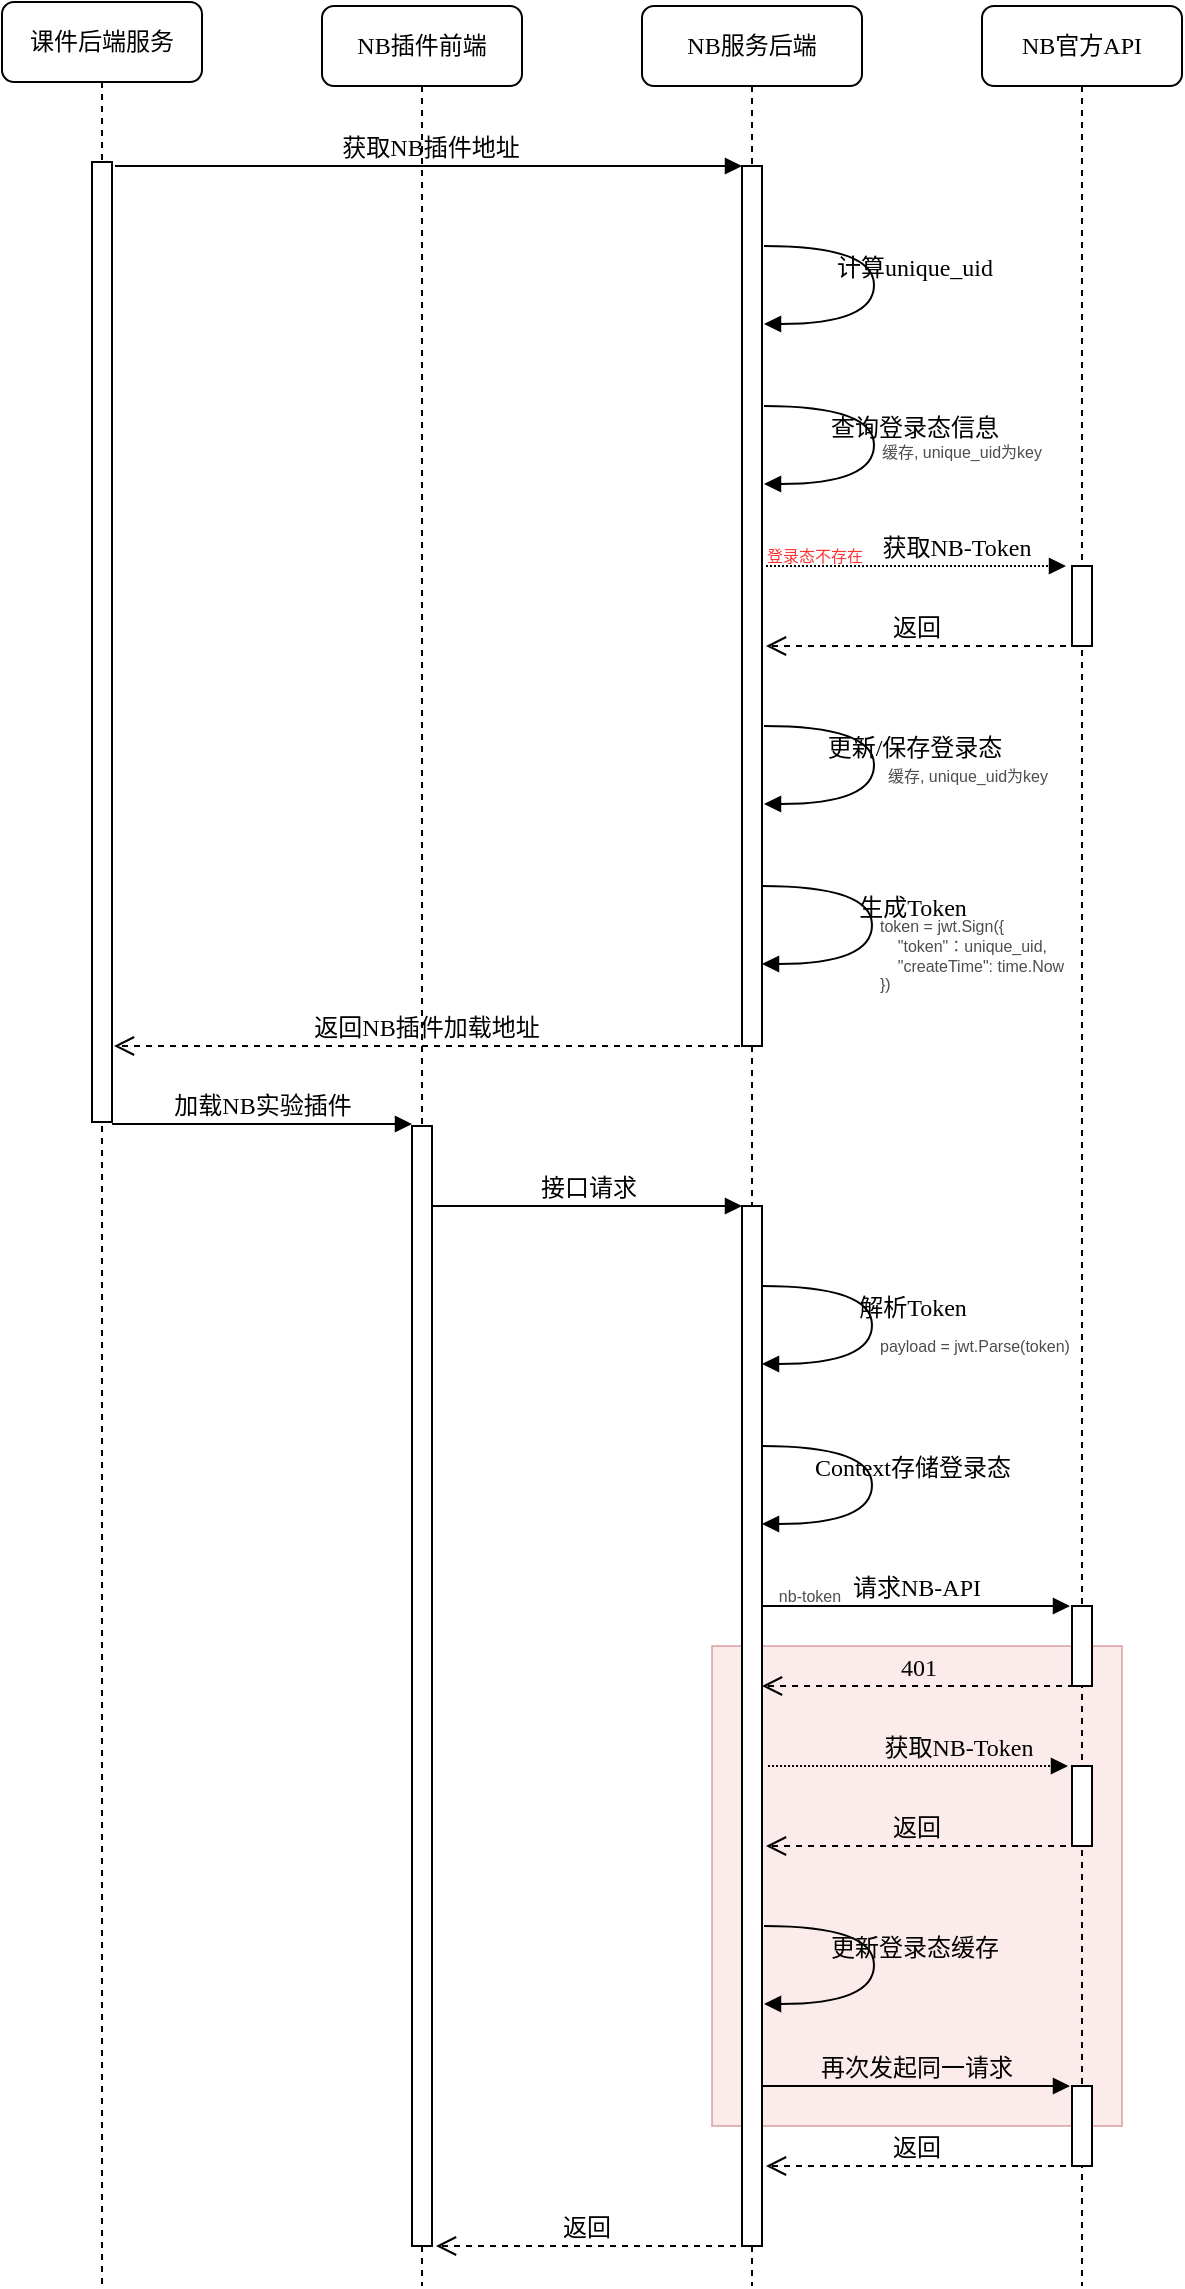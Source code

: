 <mxfile version="24.7.7">
  <diagram name="第 1 页" id="R11ki24l0IiZ1_yi1Dwo">
    <mxGraphModel dx="778" dy="459" grid="1" gridSize="10" guides="1" tooltips="1" connect="1" arrows="1" fold="1" page="1" pageScale="1" pageWidth="827" pageHeight="1169" math="0" shadow="0">
      <root>
        <mxCell id="0" />
        <mxCell id="1" parent="0" />
        <mxCell id="tGxa9McU4CZV0gH0aVvl-136" value="" style="rounded=0;whiteSpace=wrap;html=1;fillColor=#f8cecc;strokeColor=#b85450;opacity=40;" vertex="1" parent="1">
          <mxGeometry x="755" y="900" width="205" height="240" as="geometry" />
        </mxCell>
        <mxCell id="tGxa9McU4CZV0gH0aVvl-40" value="课件后端服务" style="shape=umlLifeline;perimeter=lifelinePerimeter;whiteSpace=wrap;html=1;container=1;collapsible=0;recursiveResize=0;outlineConnect=0;rounded=1;shadow=0;comic=0;labelBackgroundColor=none;strokeWidth=1;fontFamily=Verdana;fontSize=12;align=center;" vertex="1" parent="1">
          <mxGeometry x="400" y="78" width="100" height="1142" as="geometry" />
        </mxCell>
        <mxCell id="tGxa9McU4CZV0gH0aVvl-41" value="" style="html=1;points=[];perimeter=orthogonalPerimeter;rounded=0;shadow=0;comic=0;labelBackgroundColor=none;strokeWidth=1;fontFamily=Verdana;fontSize=12;align=center;" vertex="1" parent="tGxa9McU4CZV0gH0aVvl-40">
          <mxGeometry x="45" y="80" width="10" height="480" as="geometry" />
        </mxCell>
        <mxCell id="tGxa9McU4CZV0gH0aVvl-43" value="NB插件前端" style="shape=umlLifeline;perimeter=lifelinePerimeter;whiteSpace=wrap;html=1;container=1;collapsible=0;recursiveResize=0;outlineConnect=0;rounded=1;shadow=0;comic=0;labelBackgroundColor=none;strokeWidth=1;fontFamily=Verdana;fontSize=12;align=center;" vertex="1" parent="1">
          <mxGeometry x="560" y="80" width="100" height="1140" as="geometry" />
        </mxCell>
        <mxCell id="tGxa9McU4CZV0gH0aVvl-122" value="" style="html=1;points=[];perimeter=orthogonalPerimeter;rounded=0;shadow=0;comic=0;labelBackgroundColor=none;strokeWidth=1;fontFamily=Verdana;fontSize=12;align=center;" vertex="1" parent="tGxa9McU4CZV0gH0aVvl-43">
          <mxGeometry x="45" y="560" width="10" height="560" as="geometry" />
        </mxCell>
        <mxCell id="tGxa9McU4CZV0gH0aVvl-52" value="NB服务后端" style="shape=umlLifeline;perimeter=lifelinePerimeter;whiteSpace=wrap;html=1;container=1;collapsible=0;recursiveResize=0;outlineConnect=0;rounded=1;shadow=0;comic=0;labelBackgroundColor=none;strokeWidth=1;fontFamily=Verdana;fontSize=12;align=center;" vertex="1" parent="1">
          <mxGeometry x="720" y="80" width="110" height="1140" as="geometry" />
        </mxCell>
        <mxCell id="tGxa9McU4CZV0gH0aVvl-53" value="" style="html=1;points=[];perimeter=orthogonalPerimeter;rounded=0;shadow=0;comic=0;labelBackgroundColor=none;strokeWidth=1;fontFamily=Verdana;fontSize=12;align=center;" vertex="1" parent="tGxa9McU4CZV0gH0aVvl-52">
          <mxGeometry x="50" y="80" width="10" height="440" as="geometry" />
        </mxCell>
        <mxCell id="tGxa9McU4CZV0gH0aVvl-54" value="" style="html=1;points=[];perimeter=orthogonalPerimeter;rounded=0;shadow=0;comic=0;labelBackgroundColor=none;strokeWidth=1;fontFamily=Verdana;fontSize=12;align=center;" vertex="1" parent="tGxa9McU4CZV0gH0aVvl-52">
          <mxGeometry x="50" y="600" width="10" height="520" as="geometry" />
        </mxCell>
        <mxCell id="tGxa9McU4CZV0gH0aVvl-117" value="登录态不存在" style="text;html=1;align=center;verticalAlign=middle;whiteSpace=wrap;rounded=0;fontSize=8;fontColor=#FF3333;" vertex="1" parent="tGxa9McU4CZV0gH0aVvl-52">
          <mxGeometry x="60" y="270" width="53" height="10" as="geometry" />
        </mxCell>
        <mxCell id="tGxa9McU4CZV0gH0aVvl-127" value="nb-token" style="text;html=1;align=center;verticalAlign=middle;whiteSpace=wrap;rounded=0;fontSize=8;fontColor=#4D4D4D;" vertex="1" parent="tGxa9McU4CZV0gH0aVvl-52">
          <mxGeometry x="59" y="790" width="50" height="10" as="geometry" />
        </mxCell>
        <mxCell id="tGxa9McU4CZV0gH0aVvl-58" value="NB官方API" style="shape=umlLifeline;perimeter=lifelinePerimeter;whiteSpace=wrap;html=1;container=1;collapsible=0;recursiveResize=0;outlineConnect=0;rounded=1;shadow=0;comic=0;labelBackgroundColor=none;strokeWidth=1;fontFamily=Verdana;fontSize=12;align=center;" vertex="1" parent="1">
          <mxGeometry x="890" y="80" width="100" height="1140" as="geometry" />
        </mxCell>
        <mxCell id="tGxa9McU4CZV0gH0aVvl-59" value="" style="html=1;points=[];perimeter=orthogonalPerimeter;rounded=0;shadow=0;comic=0;labelBackgroundColor=none;strokeWidth=1;fontFamily=Verdana;fontSize=12;align=center;" vertex="1" parent="tGxa9McU4CZV0gH0aVvl-58">
          <mxGeometry x="45" y="280" width="10" height="40" as="geometry" />
        </mxCell>
        <mxCell id="tGxa9McU4CZV0gH0aVvl-61" value="请求NB-API" style="html=1;verticalAlign=bottom;endArrow=block;entryX=0;entryY=0;labelBackgroundColor=none;fontFamily=Verdana;fontSize=12;edgeStyle=elbowEdgeStyle;elbow=vertical;" edge="1" parent="tGxa9McU4CZV0gH0aVvl-58">
          <mxGeometry relative="1" as="geometry">
            <mxPoint x="-110" y="800" as="sourcePoint" />
            <mxPoint x="44" y="800" as="targetPoint" />
          </mxGeometry>
        </mxCell>
        <mxCell id="tGxa9McU4CZV0gH0aVvl-62" value="401" style="html=1;verticalAlign=bottom;endArrow=open;dashed=1;endSize=8;labelBackgroundColor=none;fontFamily=Verdana;fontSize=12;edgeStyle=elbowEdgeStyle;elbow=vertical;" edge="1" parent="tGxa9McU4CZV0gH0aVvl-58">
          <mxGeometry x="-0.003" relative="1" as="geometry">
            <mxPoint x="-110" y="840" as="targetPoint" />
            <Array as="points" />
            <mxPoint x="46" y="840" as="sourcePoint" />
            <mxPoint as="offset" />
          </mxGeometry>
        </mxCell>
        <mxCell id="tGxa9McU4CZV0gH0aVvl-63" value="" style="html=1;points=[];perimeter=orthogonalPerimeter;rounded=0;shadow=0;comic=0;labelBackgroundColor=none;strokeWidth=1;fontFamily=Verdana;fontSize=12;align=center;" vertex="1" parent="tGxa9McU4CZV0gH0aVvl-58">
          <mxGeometry x="45" y="800" width="10" height="40" as="geometry" />
        </mxCell>
        <mxCell id="tGxa9McU4CZV0gH0aVvl-120" value="缓存, unique_uid为key" style="text;html=1;align=center;verticalAlign=middle;whiteSpace=wrap;rounded=0;fontSize=8;fontColor=#4D4D4D;" vertex="1" parent="tGxa9McU4CZV0gH0aVvl-58">
          <mxGeometry x="-50" y="380" width="86" height="10" as="geometry" />
        </mxCell>
        <mxCell id="tGxa9McU4CZV0gH0aVvl-128" value="" style="html=1;points=[];perimeter=orthogonalPerimeter;rounded=0;shadow=0;comic=0;labelBackgroundColor=none;strokeWidth=1;fontFamily=Verdana;fontSize=12;align=center;" vertex="1" parent="tGxa9McU4CZV0gH0aVvl-58">
          <mxGeometry x="45" y="880" width="10" height="40" as="geometry" />
        </mxCell>
        <mxCell id="tGxa9McU4CZV0gH0aVvl-129" value="获取NB-Token" style="html=1;verticalAlign=bottom;endArrow=block;labelBackgroundColor=none;fontFamily=Verdana;fontSize=12;edgeStyle=elbowEdgeStyle;elbow=vertical;dashed=1;dashPattern=1 1;" edge="1" parent="tGxa9McU4CZV0gH0aVvl-58">
          <mxGeometry x="0.267" relative="1" as="geometry">
            <mxPoint x="-107" y="880" as="sourcePoint" />
            <Array as="points">
              <mxPoint x="-52" y="880" />
              <mxPoint x="-42" y="940" />
              <mxPoint x="-2" y="950" />
              <mxPoint x="-22" y="910" />
              <mxPoint x="-102" y="800" />
            </Array>
            <mxPoint x="43" y="880" as="targetPoint" />
            <mxPoint as="offset" />
          </mxGeometry>
        </mxCell>
        <mxCell id="tGxa9McU4CZV0gH0aVvl-130" value="返回" style="html=1;verticalAlign=bottom;endArrow=open;dashed=1;endSize=8;labelBackgroundColor=none;fontFamily=Verdana;fontSize=12;edgeStyle=elbowEdgeStyle;elbow=vertical;" edge="1" parent="tGxa9McU4CZV0gH0aVvl-58">
          <mxGeometry x="0.003" relative="1" as="geometry">
            <mxPoint x="-108" y="920" as="targetPoint" />
            <Array as="points" />
            <mxPoint x="42" y="920" as="sourcePoint" />
            <mxPoint as="offset" />
          </mxGeometry>
        </mxCell>
        <mxCell id="tGxa9McU4CZV0gH0aVvl-133" value="" style="html=1;points=[];perimeter=orthogonalPerimeter;rounded=0;shadow=0;comic=0;labelBackgroundColor=none;strokeWidth=1;fontFamily=Verdana;fontSize=12;align=center;" vertex="1" parent="tGxa9McU4CZV0gH0aVvl-58">
          <mxGeometry x="45" y="1040" width="10" height="40" as="geometry" />
        </mxCell>
        <mxCell id="tGxa9McU4CZV0gH0aVvl-134" value="返回" style="html=1;verticalAlign=bottom;endArrow=open;dashed=1;endSize=8;labelBackgroundColor=none;fontFamily=Verdana;fontSize=12;edgeStyle=elbowEdgeStyle;elbow=vertical;" edge="1" parent="tGxa9McU4CZV0gH0aVvl-58">
          <mxGeometry x="0.003" relative="1" as="geometry">
            <mxPoint x="-108" y="1080" as="targetPoint" />
            <Array as="points" />
            <mxPoint x="42" y="1080" as="sourcePoint" />
            <mxPoint as="offset" />
          </mxGeometry>
        </mxCell>
        <mxCell id="tGxa9McU4CZV0gH0aVvl-67" value="计算unique_uid" style="html=1;verticalAlign=bottom;endArrow=block;labelBackgroundColor=none;fontFamily=Verdana;fontSize=12;elbow=vertical;edgeStyle=orthogonalEdgeStyle;curved=1;exitX=1.038;exitY=0.345;exitPerimeter=0;entryX=1.027;entryY=0.831;entryDx=0;entryDy=0;entryPerimeter=0;" edge="1" parent="1">
          <mxGeometry x="0.007" y="20" relative="1" as="geometry">
            <mxPoint x="781" y="200" as="sourcePoint" />
            <mxPoint x="781" y="239" as="targetPoint" />
            <Array as="points">
              <mxPoint x="836" y="200" />
              <mxPoint x="836" y="239" />
            </Array>
            <mxPoint as="offset" />
          </mxGeometry>
        </mxCell>
        <mxCell id="tGxa9McU4CZV0gH0aVvl-68" value="获取NB-Token" style="html=1;verticalAlign=bottom;endArrow=block;labelBackgroundColor=none;fontFamily=Verdana;fontSize=12;edgeStyle=elbowEdgeStyle;elbow=vertical;dashed=1;dashPattern=1 1;" edge="1" parent="1">
          <mxGeometry x="0.267" relative="1" as="geometry">
            <mxPoint x="782" y="360" as="sourcePoint" />
            <Array as="points">
              <mxPoint x="837" y="360" />
              <mxPoint x="847" y="420" />
              <mxPoint x="887" y="430" />
              <mxPoint x="867" y="390" />
              <mxPoint x="787" y="280" />
            </Array>
            <mxPoint x="932" y="360" as="targetPoint" />
            <mxPoint as="offset" />
          </mxGeometry>
        </mxCell>
        <mxCell id="tGxa9McU4CZV0gH0aVvl-69" value="返回" style="html=1;verticalAlign=bottom;endArrow=open;dashed=1;endSize=8;labelBackgroundColor=none;fontFamily=Verdana;fontSize=12;edgeStyle=elbowEdgeStyle;elbow=vertical;" edge="1" parent="1">
          <mxGeometry x="0.003" relative="1" as="geometry">
            <mxPoint x="782" y="400.0" as="targetPoint" />
            <Array as="points" />
            <mxPoint x="932" y="400.0" as="sourcePoint" />
            <mxPoint as="offset" />
          </mxGeometry>
        </mxCell>
        <mxCell id="tGxa9McU4CZV0gH0aVvl-70" value="更新/保存登录态" style="html=1;verticalAlign=bottom;endArrow=block;labelBackgroundColor=none;fontFamily=Verdana;fontSize=12;elbow=vertical;edgeStyle=orthogonalEdgeStyle;curved=1;exitX=1.038;exitY=0.345;exitPerimeter=0;entryX=1.027;entryY=0.831;entryDx=0;entryDy=0;entryPerimeter=0;" edge="1" parent="1">
          <mxGeometry x="0.007" y="20" relative="1" as="geometry">
            <mxPoint x="781" y="440" as="sourcePoint" />
            <mxPoint x="781" y="479" as="targetPoint" />
            <Array as="points">
              <mxPoint x="836" y="440" />
              <mxPoint x="836" y="479" />
            </Array>
            <mxPoint as="offset" />
          </mxGeometry>
        </mxCell>
        <mxCell id="tGxa9McU4CZV0gH0aVvl-71" value="返回NB插件加载地址" style="html=1;verticalAlign=bottom;endArrow=open;dashed=1;endSize=8;labelBackgroundColor=none;fontFamily=Verdana;fontSize=12;edgeStyle=elbowEdgeStyle;elbow=vertical;" edge="1" parent="1">
          <mxGeometry x="0.003" relative="1" as="geometry">
            <mxPoint x="456" y="600" as="targetPoint" />
            <Array as="points" />
            <mxPoint x="769" y="600" as="sourcePoint" />
            <mxPoint as="offset" />
          </mxGeometry>
        </mxCell>
        <mxCell id="tGxa9McU4CZV0gH0aVvl-76" value="接口请求" style="html=1;verticalAlign=bottom;endArrow=block;entryX=0;entryY=0;labelBackgroundColor=none;fontFamily=Verdana;fontSize=12;edgeStyle=elbowEdgeStyle;elbow=vertical;" edge="1" parent="1">
          <mxGeometry relative="1" as="geometry">
            <mxPoint x="615" y="680" as="sourcePoint" />
            <mxPoint x="770" y="680" as="targetPoint" />
          </mxGeometry>
        </mxCell>
        <mxCell id="tGxa9McU4CZV0gH0aVvl-44" value="获取NB插件地址" style="html=1;verticalAlign=bottom;endArrow=block;labelBackgroundColor=none;fontFamily=Verdana;fontSize=12;edgeStyle=elbowEdgeStyle;elbow=vertical;" edge="1" parent="1">
          <mxGeometry x="0.002" relative="1" as="geometry">
            <mxPoint x="456.5" y="160" as="sourcePoint" />
            <mxPoint x="770" y="160" as="targetPoint" />
            <mxPoint as="offset" />
          </mxGeometry>
        </mxCell>
        <mxCell id="tGxa9McU4CZV0gH0aVvl-116" value="查询登录态信息" style="html=1;verticalAlign=bottom;endArrow=block;labelBackgroundColor=none;fontFamily=Verdana;fontSize=12;elbow=vertical;edgeStyle=orthogonalEdgeStyle;curved=1;exitX=1.038;exitY=0.345;exitPerimeter=0;entryX=1.027;entryY=0.831;entryDx=0;entryDy=0;entryPerimeter=0;" edge="1" parent="1">
          <mxGeometry x="0.007" y="20" relative="1" as="geometry">
            <mxPoint x="781" y="280" as="sourcePoint" />
            <mxPoint x="781" y="319" as="targetPoint" />
            <Array as="points">
              <mxPoint x="836" y="280" />
              <mxPoint x="836" y="319" />
            </Array>
            <mxPoint as="offset" />
          </mxGeometry>
        </mxCell>
        <mxCell id="tGxa9McU4CZV0gH0aVvl-118" value="生成Token" style="html=1;verticalAlign=bottom;endArrow=block;labelBackgroundColor=none;fontFamily=Verdana;fontSize=12;elbow=vertical;edgeStyle=orthogonalEdgeStyle;curved=1;exitX=1.038;exitY=0.345;exitPerimeter=0;entryX=1.027;entryY=0.831;entryDx=0;entryDy=0;entryPerimeter=0;" edge="1" parent="1">
          <mxGeometry x="0.007" y="20" relative="1" as="geometry">
            <mxPoint x="780" y="520" as="sourcePoint" />
            <mxPoint x="780" y="559" as="targetPoint" />
            <Array as="points">
              <mxPoint x="835" y="520" />
              <mxPoint x="835" y="559" />
            </Array>
            <mxPoint as="offset" />
          </mxGeometry>
        </mxCell>
        <mxCell id="tGxa9McU4CZV0gH0aVvl-119" value="缓存, unique_uid为key" style="text;html=1;align=center;verticalAlign=middle;whiteSpace=wrap;rounded=0;fontSize=8;fontColor=#4D4D4D;" vertex="1" parent="1">
          <mxGeometry x="837" y="298" width="86" height="10" as="geometry" />
        </mxCell>
        <mxCell id="tGxa9McU4CZV0gH0aVvl-121" value="token = jwt.Sign({&lt;div&gt;&amp;nbsp; &amp;nbsp; &quot;token&quot;：unique_uid,&lt;/div&gt;&lt;div&gt;&amp;nbsp; &amp;nbsp; &quot;createTime&quot;: time.Now&lt;/div&gt;&lt;div&gt;})&lt;/div&gt;" style="text;html=1;align=left;verticalAlign=middle;whiteSpace=wrap;rounded=0;fontSize=8;fontColor=#4D4D4D;" vertex="1" parent="1">
          <mxGeometry x="837" y="540" width="103" height="30" as="geometry" />
        </mxCell>
        <mxCell id="tGxa9McU4CZV0gH0aVvl-123" value="加载NB实验插件" style="html=1;verticalAlign=bottom;endArrow=block;entryX=0;entryY=0;labelBackgroundColor=none;fontFamily=Verdana;fontSize=12;edgeStyle=elbowEdgeStyle;elbow=vertical;" edge="1" parent="1">
          <mxGeometry relative="1" as="geometry">
            <mxPoint x="455" y="639" as="sourcePoint" />
            <mxPoint x="605" y="639" as="targetPoint" />
          </mxGeometry>
        </mxCell>
        <mxCell id="tGxa9McU4CZV0gH0aVvl-124" value="解析Token" style="html=1;verticalAlign=bottom;endArrow=block;labelBackgroundColor=none;fontFamily=Verdana;fontSize=12;elbow=vertical;edgeStyle=orthogonalEdgeStyle;curved=1;exitX=1.038;exitY=0.345;exitPerimeter=0;entryX=1.027;entryY=0.831;entryDx=0;entryDy=0;entryPerimeter=0;" edge="1" parent="1">
          <mxGeometry x="0.007" y="20" relative="1" as="geometry">
            <mxPoint x="780" y="720" as="sourcePoint" />
            <mxPoint x="780" y="759" as="targetPoint" />
            <Array as="points">
              <mxPoint x="835" y="720" />
              <mxPoint x="835" y="759" />
            </Array>
            <mxPoint as="offset" />
          </mxGeometry>
        </mxCell>
        <mxCell id="tGxa9McU4CZV0gH0aVvl-125" value="payload = jwt.Parse(token&lt;span style=&quot;background-color: initial;&quot;&gt;)&lt;/span&gt;" style="text;html=1;align=left;verticalAlign=middle;whiteSpace=wrap;rounded=0;fontSize=8;fontColor=#4D4D4D;" vertex="1" parent="1">
          <mxGeometry x="837" y="740" width="103" height="20" as="geometry" />
        </mxCell>
        <mxCell id="tGxa9McU4CZV0gH0aVvl-126" value="Context存储登录态" style="html=1;verticalAlign=bottom;endArrow=block;labelBackgroundColor=none;fontFamily=Verdana;fontSize=12;elbow=vertical;edgeStyle=orthogonalEdgeStyle;curved=1;exitX=1.038;exitY=0.345;exitPerimeter=0;entryX=1.027;entryY=0.831;entryDx=0;entryDy=0;entryPerimeter=0;" edge="1" parent="1">
          <mxGeometry x="0.007" y="20" relative="1" as="geometry">
            <mxPoint x="780" y="800" as="sourcePoint" />
            <mxPoint x="780" y="839" as="targetPoint" />
            <Array as="points">
              <mxPoint x="835" y="800" />
              <mxPoint x="835" y="839" />
            </Array>
            <mxPoint as="offset" />
          </mxGeometry>
        </mxCell>
        <mxCell id="tGxa9McU4CZV0gH0aVvl-131" value="更新登录态缓存" style="html=1;verticalAlign=bottom;endArrow=block;labelBackgroundColor=none;fontFamily=Verdana;fontSize=12;elbow=vertical;edgeStyle=orthogonalEdgeStyle;curved=1;exitX=1.038;exitY=0.345;exitPerimeter=0;entryX=1.027;entryY=0.831;entryDx=0;entryDy=0;entryPerimeter=0;" edge="1" parent="1">
          <mxGeometry x="0.007" y="20" relative="1" as="geometry">
            <mxPoint x="781" y="1040" as="sourcePoint" />
            <mxPoint x="781" y="1079" as="targetPoint" />
            <Array as="points">
              <mxPoint x="836" y="1040" />
              <mxPoint x="836" y="1079" />
            </Array>
            <mxPoint as="offset" />
          </mxGeometry>
        </mxCell>
        <mxCell id="tGxa9McU4CZV0gH0aVvl-132" value="再次发起同一请求" style="html=1;verticalAlign=bottom;endArrow=block;entryX=0;entryY=0;labelBackgroundColor=none;fontFamily=Verdana;fontSize=12;edgeStyle=elbowEdgeStyle;elbow=vertical;" edge="1" parent="1">
          <mxGeometry relative="1" as="geometry">
            <mxPoint x="780" y="1120" as="sourcePoint" />
            <mxPoint x="934" y="1120" as="targetPoint" />
          </mxGeometry>
        </mxCell>
        <mxCell id="tGxa9McU4CZV0gH0aVvl-135" value="返回" style="html=1;verticalAlign=bottom;endArrow=open;dashed=1;endSize=8;labelBackgroundColor=none;fontFamily=Verdana;fontSize=12;edgeStyle=elbowEdgeStyle;elbow=vertical;" edge="1" parent="1">
          <mxGeometry x="0.003" relative="1" as="geometry">
            <mxPoint x="617" y="1200" as="targetPoint" />
            <Array as="points" />
            <mxPoint x="767" y="1200" as="sourcePoint" />
            <mxPoint as="offset" />
          </mxGeometry>
        </mxCell>
      </root>
    </mxGraphModel>
  </diagram>
</mxfile>
